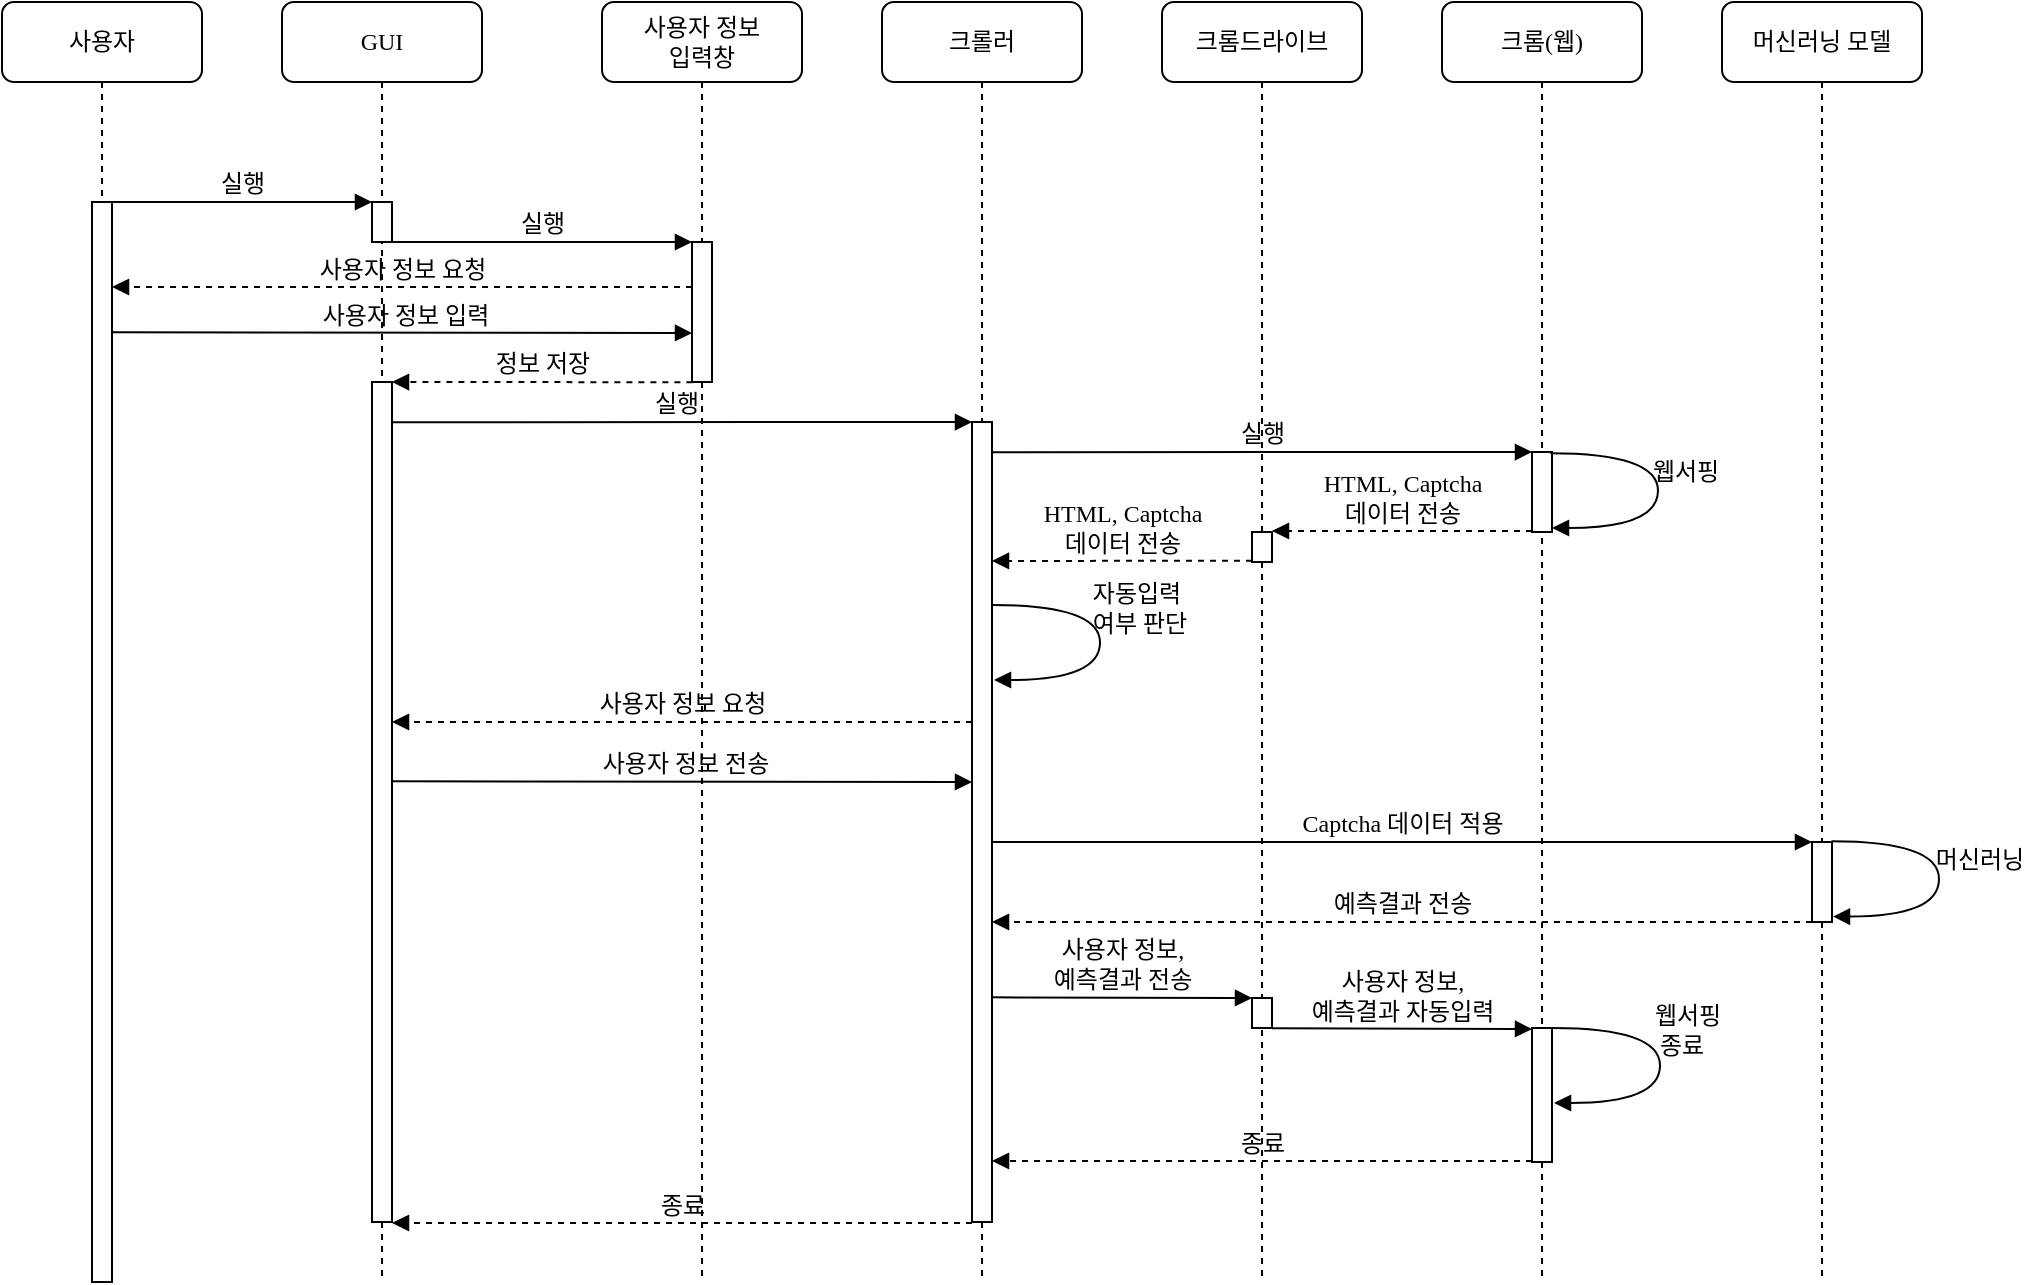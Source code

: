 <mxfile version="10.6.7" type="google"><diagram name="Page-1" id="13e1069c-82ec-6db2-03f1-153e76fe0fe0"><mxGraphModel dx="1356" dy="776" grid="1" gridSize="10" guides="1" tooltips="1" connect="1" arrows="1" fold="1" page="1" pageScale="1" pageWidth="1100" pageHeight="850" background="#ffffff" math="0" shadow="0"><root><mxCell id="0"/><mxCell id="1" parent="0"/><mxCell id="7baba1c4bc27f4b0-2" value="GUI" style="shape=umlLifeline;perimeter=lifelinePerimeter;whiteSpace=wrap;html=1;container=1;collapsible=0;recursiveResize=0;outlineConnect=0;rounded=1;shadow=0;comic=0;labelBackgroundColor=none;strokeColor=#000000;strokeWidth=1;fillColor=#FFFFFF;fontFamily=Verdana;fontSize=12;fontColor=#000000;align=center;" parent="1" vertex="1"><mxGeometry x="240" y="80" width="100" height="640" as="geometry"/></mxCell><mxCell id="7baba1c4bc27f4b0-10" value="" style="html=1;points=[];perimeter=orthogonalPerimeter;rounded=0;shadow=0;comic=0;labelBackgroundColor=none;strokeColor=#000000;strokeWidth=1;fillColor=#FFFFFF;fontFamily=Verdana;fontSize=12;fontColor=#000000;align=center;" parent="7baba1c4bc27f4b0-2" vertex="1"><mxGeometry x="45" y="100" width="10" height="20" as="geometry"/></mxCell><mxCell id="iZ1XZfyx1GLNp0jvg7uN-21" value="" style="html=1;points=[];perimeter=orthogonalPerimeter;rounded=0;shadow=0;comic=0;labelBackgroundColor=none;strokeColor=#000000;strokeWidth=1;fillColor=#FFFFFF;fontFamily=Verdana;fontSize=12;fontColor=#000000;align=center;" parent="7baba1c4bc27f4b0-2" vertex="1"><mxGeometry x="45" y="190" width="10" height="420" as="geometry"/></mxCell><mxCell id="7baba1c4bc27f4b0-3" value="사용자 정보 &lt;br&gt;입력창" style="shape=umlLifeline;perimeter=lifelinePerimeter;whiteSpace=wrap;html=1;container=1;collapsible=0;recursiveResize=0;outlineConnect=0;rounded=1;shadow=0;comic=0;labelBackgroundColor=none;strokeColor=#000000;strokeWidth=1;fillColor=#FFFFFF;fontFamily=Verdana;fontSize=12;fontColor=#000000;align=center;" parent="1" vertex="1"><mxGeometry x="400" y="80" width="100" height="640" as="geometry"/></mxCell><mxCell id="7baba1c4bc27f4b0-13" value="" style="html=1;points=[];perimeter=orthogonalPerimeter;rounded=0;shadow=0;comic=0;labelBackgroundColor=none;strokeColor=#000000;strokeWidth=1;fillColor=#FFFFFF;fontFamily=Verdana;fontSize=12;fontColor=#000000;align=center;" parent="7baba1c4bc27f4b0-3" vertex="1"><mxGeometry x="45" y="120" width="10" height="70" as="geometry"/></mxCell><mxCell id="7baba1c4bc27f4b0-4" value="크롤러" style="shape=umlLifeline;perimeter=lifelinePerimeter;whiteSpace=wrap;html=1;container=1;collapsible=0;recursiveResize=0;outlineConnect=0;rounded=1;shadow=0;comic=0;labelBackgroundColor=none;strokeColor=#000000;strokeWidth=1;fillColor=#FFFFFF;fontFamily=Verdana;fontSize=12;fontColor=#000000;align=center;" parent="1" vertex="1"><mxGeometry x="540" y="80" width="100" height="640" as="geometry"/></mxCell><mxCell id="7baba1c4bc27f4b0-5" value="크롬드라이브" style="shape=umlLifeline;perimeter=lifelinePerimeter;whiteSpace=wrap;html=1;container=1;collapsible=0;recursiveResize=0;outlineConnect=0;rounded=1;shadow=0;comic=0;labelBackgroundColor=none;strokeColor=#000000;strokeWidth=1;fillColor=#FFFFFF;fontFamily=Verdana;fontSize=12;fontColor=#000000;align=center;" parent="1" vertex="1"><mxGeometry x="680" y="80" width="100" height="640" as="geometry"/></mxCell><mxCell id="7baba1c4bc27f4b0-19" value="" style="html=1;points=[];perimeter=orthogonalPerimeter;rounded=0;shadow=0;comic=0;labelBackgroundColor=none;strokeColor=#000000;strokeWidth=1;fillColor=#FFFFFF;fontFamily=Verdana;fontSize=12;fontColor=#000000;align=center;" parent="7baba1c4bc27f4b0-5" vertex="1"><mxGeometry x="45" y="265" width="10" height="15" as="geometry"/></mxCell><mxCell id="iZ1XZfyx1GLNp0jvg7uN-25" value="" style="html=1;points=[];perimeter=orthogonalPerimeter;rounded=0;shadow=0;comic=0;labelBackgroundColor=none;strokeColor=#000000;strokeWidth=1;fillColor=#FFFFFF;fontFamily=Verdana;fontSize=12;fontColor=#000000;align=center;" parent="7baba1c4bc27f4b0-5" vertex="1"><mxGeometry x="45" y="498" width="10" height="15" as="geometry"/></mxCell><mxCell id="7baba1c4bc27f4b0-6" value="크롬(웹)" style="shape=umlLifeline;perimeter=lifelinePerimeter;whiteSpace=wrap;html=1;container=1;collapsible=0;recursiveResize=0;outlineConnect=0;rounded=1;shadow=0;comic=0;labelBackgroundColor=none;strokeColor=#000000;strokeWidth=1;fillColor=#FFFFFF;fontFamily=Verdana;fontSize=12;fontColor=#000000;align=center;" parent="1" vertex="1"><mxGeometry x="820" y="80" width="100" height="640" as="geometry"/></mxCell><mxCell id="iZ1XZfyx1GLNp0jvg7uN-7" value="" style="html=1;points=[];perimeter=orthogonalPerimeter;rounded=0;shadow=0;comic=0;labelBackgroundColor=none;strokeColor=#000000;strokeWidth=1;fillColor=#FFFFFF;fontFamily=Verdana;fontSize=12;fontColor=#000000;align=center;" parent="7baba1c4bc27f4b0-6" vertex="1"><mxGeometry x="45" y="225" width="10" height="40" as="geometry"/></mxCell><mxCell id="iZ1XZfyx1GLNp0jvg7uN-27" value="" style="html=1;points=[];perimeter=orthogonalPerimeter;rounded=0;shadow=0;comic=0;labelBackgroundColor=none;strokeColor=#000000;strokeWidth=1;fillColor=#FFFFFF;fontFamily=Verdana;fontSize=12;fontColor=#000000;align=center;" parent="7baba1c4bc27f4b0-6" vertex="1"><mxGeometry x="45" y="513" width="10" height="67" as="geometry"/></mxCell><mxCell id="7baba1c4bc27f4b0-7" value="머신러닝 모델" style="shape=umlLifeline;perimeter=lifelinePerimeter;whiteSpace=wrap;html=1;container=1;collapsible=0;recursiveResize=0;outlineConnect=0;rounded=1;shadow=0;comic=0;labelBackgroundColor=none;strokeColor=#000000;strokeWidth=1;fillColor=#FFFFFF;fontFamily=Verdana;fontSize=12;fontColor=#000000;align=center;" parent="1" vertex="1"><mxGeometry x="960" y="80" width="100" height="640" as="geometry"/></mxCell><mxCell id="7baba1c4bc27f4b0-8" value="사용자" style="shape=umlLifeline;perimeter=lifelinePerimeter;whiteSpace=wrap;html=1;container=1;collapsible=0;recursiveResize=0;outlineConnect=0;rounded=1;shadow=0;comic=0;labelBackgroundColor=none;strokeColor=#000000;strokeWidth=1;fillColor=#FFFFFF;fontFamily=Verdana;fontSize=12;fontColor=#000000;align=center;" parent="1" vertex="1"><mxGeometry x="100" y="80" width="100" height="640" as="geometry"/></mxCell><mxCell id="7baba1c4bc27f4b0-9" value="" style="html=1;points=[];perimeter=orthogonalPerimeter;rounded=0;shadow=0;comic=0;labelBackgroundColor=none;strokeColor=#000000;strokeWidth=1;fillColor=#FFFFFF;fontFamily=Verdana;fontSize=12;fontColor=#000000;align=center;" parent="7baba1c4bc27f4b0-8" vertex="1"><mxGeometry x="45" y="100" width="10" height="540" as="geometry"/></mxCell><mxCell id="7baba1c4bc27f4b0-16" value="" style="html=1;points=[];perimeter=orthogonalPerimeter;rounded=0;shadow=0;comic=0;labelBackgroundColor=none;strokeColor=#000000;strokeWidth=1;fillColor=#FFFFFF;fontFamily=Verdana;fontSize=12;fontColor=#000000;align=center;" parent="1" vertex="1"><mxGeometry x="585" y="290" width="10" height="400" as="geometry"/></mxCell><mxCell id="7baba1c4bc27f4b0-25" value="" style="html=1;points=[];perimeter=orthogonalPerimeter;rounded=0;shadow=0;comic=0;labelBackgroundColor=none;strokeColor=#000000;strokeWidth=1;fillColor=#FFFFFF;fontFamily=Verdana;fontSize=12;fontColor=#000000;align=center;" parent="1" vertex="1"><mxGeometry x="1005" y="500" width="10" height="40" as="geometry"/></mxCell><mxCell id="7baba1c4bc27f4b0-11" value="실행" style="html=1;verticalAlign=bottom;endArrow=block;entryX=0;entryY=0;labelBackgroundColor=none;fontFamily=Verdana;fontSize=12;edgeStyle=elbowEdgeStyle;elbow=vertical;" parent="1" source="7baba1c4bc27f4b0-9" target="7baba1c4bc27f4b0-10" edge="1"><mxGeometry relative="1" as="geometry"><mxPoint x="220" y="190" as="sourcePoint"/></mxGeometry></mxCell><mxCell id="iZ1XZfyx1GLNp0jvg7uN-2" value="&amp;nbsp;사용자 정보 입력" style="html=1;verticalAlign=bottom;endArrow=block;labelBackgroundColor=none;fontFamily=Verdana;fontSize=12;edgeStyle=elbowEdgeStyle;elbow=vertical;" parent="1" edge="1"><mxGeometry relative="1" as="geometry"><mxPoint x="155" y="245.167" as="sourcePoint"/><mxPoint x="445" y="245.5" as="targetPoint"/></mxGeometry></mxCell><mxCell id="iZ1XZfyx1GLNp0jvg7uN-3" value="실행&amp;nbsp;&amp;nbsp;" style="html=1;verticalAlign=bottom;endArrow=block;labelBackgroundColor=none;fontFamily=Verdana;fontSize=12;edgeStyle=elbowEdgeStyle;elbow=vertical;" parent="1" target="7baba1c4bc27f4b0-16" edge="1"><mxGeometry relative="1" as="geometry"><mxPoint x="295" y="290.103" as="sourcePoint"/><mxPoint x="580" y="290" as="targetPoint"/></mxGeometry></mxCell><mxCell id="iZ1XZfyx1GLNp0jvg7uN-6" value="정보 저장" style="html=1;verticalAlign=bottom;endArrow=block;entryX=0;entryY=0;labelBackgroundColor=none;fontFamily=Verdana;fontSize=12;edgeStyle=elbowEdgeStyle;elbow=vertical;strokeColor=#000000;dashed=1;" parent="1" edge="1"><mxGeometry relative="1" as="geometry"><mxPoint x="445.207" y="270.103" as="sourcePoint"/><mxPoint x="295" y="270.103" as="targetPoint"/></mxGeometry></mxCell><mxCell id="iZ1XZfyx1GLNp0jvg7uN-8" value="실행" style="html=1;verticalAlign=bottom;endArrow=block;labelBackgroundColor=none;fontFamily=Verdana;fontSize=12;edgeStyle=elbowEdgeStyle;elbow=vertical;" parent="1" edge="1"><mxGeometry relative="1" as="geometry"><mxPoint x="594.879" y="305.103" as="sourcePoint"/><mxPoint x="865" y="305.095" as="targetPoint"/></mxGeometry></mxCell><mxCell id="iZ1XZfyx1GLNp0jvg7uN-9" value="&amp;nbsp; &amp;nbsp; &amp;nbsp; &amp;nbsp; &amp;nbsp;웹서핑&lt;br&gt;" style="html=1;verticalAlign=bottom;endArrow=block;labelBackgroundColor=none;fontFamily=Verdana;fontSize=12;elbow=vertical;edgeStyle=orthogonalEdgeStyle;curved=1;exitX=1.038;exitY=0.345;exitPerimeter=0;" parent="1" target="iZ1XZfyx1GLNp0jvg7uN-7" edge="1"><mxGeometry relative="1" as="geometry"><mxPoint x="874.206" y="305.588" as="sourcePoint"/><mxPoint x="879" y="343" as="targetPoint"/><Array as="points"><mxPoint x="928" y="305"/><mxPoint x="928" y="343"/></Array></mxGeometry></mxCell><mxCell id="iZ1XZfyx1GLNp0jvg7uN-11" value="HTML, Captcha &lt;br&gt;데이터 전송" style="html=1;verticalAlign=bottom;endArrow=block;labelBackgroundColor=none;fontFamily=Verdana;fontSize=12;edgeStyle=elbowEdgeStyle;elbow=vertical;strokeColor=#000000;dashed=1;" parent="1" source="iZ1XZfyx1GLNp0jvg7uN-7" edge="1"><mxGeometry relative="1" as="geometry"><mxPoint x="860" y="344.5" as="sourcePoint"/><mxPoint x="735" y="344.5" as="targetPoint"/></mxGeometry></mxCell><mxCell id="iZ1XZfyx1GLNp0jvg7uN-13" value="HTML, Captcha &lt;br&gt;데이터 전송" style="html=1;verticalAlign=bottom;endArrow=block;labelBackgroundColor=none;fontFamily=Verdana;fontSize=12;edgeStyle=elbowEdgeStyle;elbow=vertical;strokeColor=#000000;dashed=1;" parent="1" edge="1"><mxGeometry relative="1" as="geometry"><mxPoint x="725" y="359.333" as="sourcePoint"/><mxPoint x="595" y="359.5" as="targetPoint"/></mxGeometry></mxCell><mxCell id="iZ1XZfyx1GLNp0jvg7uN-14" value="&lt;br&gt;&amp;nbsp; &amp;nbsp; &amp;nbsp; &amp;nbsp; &amp;nbsp; &amp;nbsp; 자동입력&lt;br&gt;&amp;nbsp; &amp;nbsp; &amp;nbsp; &amp;nbsp; &amp;nbsp; &amp;nbsp; &amp;nbsp;여부 판단" style="html=1;verticalAlign=bottom;endArrow=block;labelBackgroundColor=none;fontFamily=Verdana;fontSize=12;elbow=vertical;edgeStyle=orthogonalEdgeStyle;curved=1;exitX=1.038;exitY=0.345;exitPerimeter=0;" parent="1" edge="1"><mxGeometry relative="1" as="geometry"><mxPoint x="595.167" y="381.5" as="sourcePoint"/><mxPoint x="596" y="419" as="targetPoint"/><Array as="points"><mxPoint x="649" y="381"/><mxPoint x="649" y="419"/></Array></mxGeometry></mxCell><mxCell id="iZ1XZfyx1GLNp0jvg7uN-15" value="사용자 정보 요청" style="html=1;verticalAlign=bottom;endArrow=block;entryX=0;entryY=0;labelBackgroundColor=none;fontFamily=Verdana;fontSize=12;edgeStyle=elbowEdgeStyle;elbow=vertical;strokeColor=#000000;dashed=1;" parent="1" source="7baba1c4bc27f4b0-16" edge="1"><mxGeometry relative="1" as="geometry"><mxPoint x="445.207" y="440.103" as="sourcePoint"/><mxPoint x="295" y="440.103" as="targetPoint"/></mxGeometry></mxCell><mxCell id="iZ1XZfyx1GLNp0jvg7uN-17" value="&amp;nbsp;사용자 정보 전송" style="html=1;verticalAlign=bottom;endArrow=block;labelBackgroundColor=none;fontFamily=Verdana;fontSize=12;edgeStyle=elbowEdgeStyle;elbow=vertical;" parent="1" edge="1"><mxGeometry relative="1" as="geometry"><mxPoint x="295" y="469.667" as="sourcePoint"/><mxPoint x="585" y="470.0" as="targetPoint"/></mxGeometry></mxCell><mxCell id="iZ1XZfyx1GLNp0jvg7uN-18" value="사용자 정보 요청" style="html=1;verticalAlign=bottom;endArrow=block;entryX=0;entryY=0;labelBackgroundColor=none;fontFamily=Verdana;fontSize=12;edgeStyle=elbowEdgeStyle;elbow=vertical;strokeColor=#000000;dashed=1;" parent="1" edge="1"><mxGeometry relative="1" as="geometry"><mxPoint x="445" y="222.5" as="sourcePoint"/><mxPoint x="155" y="222.103" as="targetPoint"/></mxGeometry></mxCell><mxCell id="iZ1XZfyx1GLNp0jvg7uN-20" value="실행" style="html=1;verticalAlign=bottom;endArrow=block;entryX=0;entryY=0;labelBackgroundColor=none;fontFamily=Verdana;fontSize=12;edgeStyle=elbowEdgeStyle;elbow=vertical;" parent="1" source="7baba1c4bc27f4b0-10" edge="1"><mxGeometry relative="1" as="geometry"><mxPoint x="310" y="200.5" as="sourcePoint"/><mxPoint x="445" y="200.167" as="targetPoint"/></mxGeometry></mxCell><mxCell id="iZ1XZfyx1GLNp0jvg7uN-22" value="Captcha 데이터 적용" style="html=1;verticalAlign=bottom;endArrow=block;labelBackgroundColor=none;fontFamily=Verdana;fontSize=12;edgeStyle=elbowEdgeStyle;elbow=vertical;" parent="1" source="7baba1c4bc27f4b0-16" edge="1"><mxGeometry relative="1" as="geometry"><mxPoint x="600" y="500" as="sourcePoint"/><mxPoint x="1005" y="500" as="targetPoint"/></mxGeometry></mxCell><mxCell id="iZ1XZfyx1GLNp0jvg7uN-23" value="&amp;nbsp; &amp;nbsp; &amp;nbsp; &amp;nbsp; &amp;nbsp; &amp;nbsp; &amp;nbsp;머신러닝&lt;br&gt;" style="html=1;verticalAlign=bottom;endArrow=block;labelBackgroundColor=none;fontFamily=Verdana;fontSize=12;elbow=vertical;edgeStyle=orthogonalEdgeStyle;curved=1;exitX=1.038;exitY=0.345;exitPerimeter=0;" parent="1" edge="1"><mxGeometry relative="1" as="geometry"><mxPoint x="1014.786" y="499.571" as="sourcePoint"/><mxPoint x="1015.5" y="537.286" as="targetPoint"/><Array as="points"><mxPoint x="1068.5" y="499"/><mxPoint x="1068.5" y="537"/></Array></mxGeometry></mxCell><mxCell id="iZ1XZfyx1GLNp0jvg7uN-24" value="예측결과 전송" style="html=1;verticalAlign=bottom;endArrow=block;entryX=0;entryY=0;labelBackgroundColor=none;fontFamily=Verdana;fontSize=12;edgeStyle=elbowEdgeStyle;elbow=vertical;strokeColor=#000000;dashed=1;" parent="1" source="7baba1c4bc27f4b0-25" edge="1"><mxGeometry relative="1" as="geometry"><mxPoint x="885" y="539.857" as="sourcePoint"/><mxPoint x="595" y="540.103" as="targetPoint"/></mxGeometry></mxCell><mxCell id="iZ1XZfyx1GLNp0jvg7uN-26" value="사용자 정보,&lt;br&gt;예측결과 전송&lt;br&gt;" style="html=1;verticalAlign=bottom;endArrow=block;labelBackgroundColor=none;fontFamily=Verdana;fontSize=12;edgeStyle=elbowEdgeStyle;elbow=vertical;" parent="1" edge="1"><mxGeometry relative="1" as="geometry"><mxPoint x="595" y="577.667" as="sourcePoint"/><mxPoint x="725" y="578" as="targetPoint"/></mxGeometry></mxCell><mxCell id="iZ1XZfyx1GLNp0jvg7uN-28" value="사용자 정보,&lt;br&gt;예측결과 자동입력&lt;br&gt;" style="html=1;verticalAlign=bottom;endArrow=block;labelBackgroundColor=none;fontFamily=Verdana;fontSize=12;edgeStyle=elbowEdgeStyle;elbow=vertical;" parent="1" edge="1"><mxGeometry relative="1" as="geometry"><mxPoint x="735" y="593.167" as="sourcePoint"/><mxPoint x="865" y="593.5" as="targetPoint"/></mxGeometry></mxCell><mxCell id="iZ1XZfyx1GLNp0jvg7uN-30" value="&amp;nbsp; &amp;nbsp; &amp;nbsp; &amp;nbsp; &amp;nbsp;웹서핑&lt;br&gt;&amp;nbsp; &amp;nbsp; &amp;nbsp; &amp;nbsp;종료&lt;br&gt;" style="html=1;verticalAlign=bottom;endArrow=block;labelBackgroundColor=none;fontFamily=Verdana;fontSize=12;elbow=vertical;edgeStyle=orthogonalEdgeStyle;curved=1;exitX=1.038;exitY=0.345;exitPerimeter=0;" parent="1" edge="1"><mxGeometry relative="1" as="geometry"><mxPoint x="875.167" y="593" as="sourcePoint"/><mxPoint x="876" y="630.5" as="targetPoint"/><Array as="points"><mxPoint x="929" y="592.5"/><mxPoint x="929" y="630.5"/></Array></mxGeometry></mxCell><mxCell id="iZ1XZfyx1GLNp0jvg7uN-31" value="종료" style="html=1;verticalAlign=bottom;endArrow=block;entryX=0;entryY=0;labelBackgroundColor=none;fontFamily=Verdana;fontSize=12;edgeStyle=elbowEdgeStyle;elbow=vertical;strokeColor=#000000;dashed=1;" parent="1" source="iZ1XZfyx1GLNp0jvg7uN-27" edge="1"><mxGeometry relative="1" as="geometry"><mxPoint x="860" y="660" as="sourcePoint"/><mxPoint x="595" y="659.603" as="targetPoint"/></mxGeometry></mxCell><mxCell id="iZ1XZfyx1GLNp0jvg7uN-32" value="종료" style="html=1;verticalAlign=bottom;endArrow=block;entryX=0;entryY=0;labelBackgroundColor=none;fontFamily=Verdana;fontSize=12;edgeStyle=elbowEdgeStyle;elbow=vertical;strokeColor=#000000;dashed=1;" parent="1" edge="1"><mxGeometry relative="1" as="geometry"><mxPoint x="585" y="690.5" as="sourcePoint"/><mxPoint x="295" y="690.103" as="targetPoint"/></mxGeometry></mxCell></root></mxGraphModel></diagram><diagram id="XmAU95Qce0K4NcaxqTAn" name="Page-2"><mxGraphModel dx="1356" dy="776" grid="1" gridSize="10" guides="1" tooltips="1" connect="1" arrows="1" fold="1" page="1" pageScale="1" pageWidth="827" pageHeight="1169" math="0" shadow="0"><root><mxCell id="9aclSt2DFOOfqHywjAqK-0"/><mxCell id="9aclSt2DFOOfqHywjAqK-1" parent="9aclSt2DFOOfqHywjAqK-0"/><mxCell id="9aclSt2DFOOfqHywjAqK-2" value="GUI" style="shape=umlLifeline;perimeter=lifelinePerimeter;whiteSpace=wrap;html=1;container=1;collapsible=0;recursiveResize=0;outlineConnect=0;rounded=1;shadow=0;comic=0;labelBackgroundColor=none;strokeColor=#000000;strokeWidth=1;fillColor=#FFFFFF;fontFamily=Verdana;fontSize=12;fontColor=#000000;align=center;" vertex="1" parent="9aclSt2DFOOfqHywjAqK-1"><mxGeometry x="240" y="80" width="100" height="240" as="geometry"/></mxCell><mxCell id="9aclSt2DFOOfqHywjAqK-3" value="" style="html=1;points=[];perimeter=orthogonalPerimeter;rounded=0;shadow=0;comic=0;labelBackgroundColor=none;strokeColor=#000000;strokeWidth=1;fillColor=#FFFFFF;fontFamily=Verdana;fontSize=12;fontColor=#000000;align=center;" vertex="1" parent="9aclSt2DFOOfqHywjAqK-2"><mxGeometry x="45" y="100" width="10" height="20" as="geometry"/></mxCell><mxCell id="9aclSt2DFOOfqHywjAqK-4" value="" style="html=1;points=[];perimeter=orthogonalPerimeter;rounded=0;shadow=0;comic=0;labelBackgroundColor=none;strokeColor=#000000;strokeWidth=1;fillColor=#FFFFFF;fontFamily=Verdana;fontSize=12;fontColor=#000000;align=center;" vertex="1" parent="9aclSt2DFOOfqHywjAqK-2"><mxGeometry x="45" y="190" width="10" height="20" as="geometry"/></mxCell><mxCell id="9aclSt2DFOOfqHywjAqK-5" value="사용자 정보 &lt;br&gt;입력창" style="shape=umlLifeline;perimeter=lifelinePerimeter;whiteSpace=wrap;html=1;container=1;collapsible=0;recursiveResize=0;outlineConnect=0;rounded=1;shadow=0;comic=0;labelBackgroundColor=none;strokeColor=#000000;strokeWidth=1;fillColor=#FFFFFF;fontFamily=Verdana;fontSize=12;fontColor=#000000;align=center;" vertex="1" parent="9aclSt2DFOOfqHywjAqK-1"><mxGeometry x="400" y="80" width="100" height="240" as="geometry"/></mxCell><mxCell id="9aclSt2DFOOfqHywjAqK-6" value="" style="html=1;points=[];perimeter=orthogonalPerimeter;rounded=0;shadow=0;comic=0;labelBackgroundColor=none;strokeColor=#000000;strokeWidth=1;fillColor=#FFFFFF;fontFamily=Verdana;fontSize=12;fontColor=#000000;align=center;" vertex="1" parent="9aclSt2DFOOfqHywjAqK-5"><mxGeometry x="45" y="120" width="10" height="70" as="geometry"/></mxCell><mxCell id="9aclSt2DFOOfqHywjAqK-15" value="사용자" style="shape=umlLifeline;perimeter=lifelinePerimeter;whiteSpace=wrap;html=1;container=1;collapsible=0;recursiveResize=0;outlineConnect=0;rounded=1;shadow=0;comic=0;labelBackgroundColor=none;strokeColor=#000000;strokeWidth=1;fillColor=#FFFFFF;fontFamily=Verdana;fontSize=12;fontColor=#000000;align=center;" vertex="1" parent="9aclSt2DFOOfqHywjAqK-1"><mxGeometry x="100" y="80" width="100" height="240" as="geometry"/></mxCell><mxCell id="9aclSt2DFOOfqHywjAqK-16" value="" style="html=1;points=[];perimeter=orthogonalPerimeter;rounded=0;shadow=0;comic=0;labelBackgroundColor=none;strokeColor=#000000;strokeWidth=1;fillColor=#FFFFFF;fontFamily=Verdana;fontSize=12;fontColor=#000000;align=center;" vertex="1" parent="9aclSt2DFOOfqHywjAqK-15"><mxGeometry x="45" y="100" width="10" height="110" as="geometry"/></mxCell><mxCell id="9aclSt2DFOOfqHywjAqK-19" value="실행" style="html=1;verticalAlign=bottom;endArrow=block;entryX=0;entryY=0;labelBackgroundColor=none;fontFamily=Verdana;fontSize=12;edgeStyle=elbowEdgeStyle;elbow=vertical;" edge="1" parent="9aclSt2DFOOfqHywjAqK-1" source="9aclSt2DFOOfqHywjAqK-16" target="9aclSt2DFOOfqHywjAqK-3"><mxGeometry relative="1" as="geometry"><mxPoint x="220" y="190" as="sourcePoint"/></mxGeometry></mxCell><mxCell id="9aclSt2DFOOfqHywjAqK-20" value="&amp;nbsp;사용자 정보 입력" style="html=1;verticalAlign=bottom;endArrow=block;labelBackgroundColor=none;fontFamily=Verdana;fontSize=12;edgeStyle=elbowEdgeStyle;elbow=vertical;" edge="1" parent="9aclSt2DFOOfqHywjAqK-1"><mxGeometry relative="1" as="geometry"><mxPoint x="155" y="245.167" as="sourcePoint"/><mxPoint x="445" y="245.5" as="targetPoint"/></mxGeometry></mxCell><mxCell id="9aclSt2DFOOfqHywjAqK-22" value="정보 저장" style="html=1;verticalAlign=bottom;endArrow=block;entryX=0;entryY=0;labelBackgroundColor=none;fontFamily=Verdana;fontSize=12;edgeStyle=elbowEdgeStyle;elbow=vertical;strokeColor=#000000;dashed=1;" edge="1" parent="9aclSt2DFOOfqHywjAqK-1"><mxGeometry relative="1" as="geometry"><mxPoint x="445.207" y="270.103" as="sourcePoint"/><mxPoint x="295" y="270.103" as="targetPoint"/></mxGeometry></mxCell><mxCell id="9aclSt2DFOOfqHywjAqK-30" value="사용자 정보 요청" style="html=1;verticalAlign=bottom;endArrow=block;entryX=0;entryY=0;labelBackgroundColor=none;fontFamily=Verdana;fontSize=12;edgeStyle=elbowEdgeStyle;elbow=vertical;strokeColor=#000000;dashed=1;" edge="1" parent="9aclSt2DFOOfqHywjAqK-1"><mxGeometry relative="1" as="geometry"><mxPoint x="445" y="222.5" as="sourcePoint"/><mxPoint x="155" y="222.103" as="targetPoint"/></mxGeometry></mxCell><mxCell id="9aclSt2DFOOfqHywjAqK-31" value="실행" style="html=1;verticalAlign=bottom;endArrow=block;entryX=0;entryY=0;labelBackgroundColor=none;fontFamily=Verdana;fontSize=12;edgeStyle=elbowEdgeStyle;elbow=vertical;" edge="1" parent="9aclSt2DFOOfqHywjAqK-1" source="9aclSt2DFOOfqHywjAqK-3"><mxGeometry relative="1" as="geometry"><mxPoint x="310" y="200.5" as="sourcePoint"/><mxPoint x="445" y="200.167" as="targetPoint"/></mxGeometry></mxCell></root></mxGraphModel></diagram><diagram id="Rp5d8Oh5DirWd7ieS8sa" name="Page-3"><mxGraphModel dx="1356" dy="776" grid="1" gridSize="10" guides="1" tooltips="1" connect="1" arrows="1" fold="1" page="1" pageScale="1" pageWidth="827" pageHeight="1169" math="0" shadow="0"><root><mxCell id="sPKVEP68ijorRdUFG5cE-0"/><mxCell id="sPKVEP68ijorRdUFG5cE-1" parent="sPKVEP68ijorRdUFG5cE-0"/><mxCell id="sPKVEP68ijorRdUFG5cE-7" value="크롤러" style="shape=umlLifeline;perimeter=lifelinePerimeter;whiteSpace=wrap;html=1;container=1;collapsible=0;recursiveResize=0;outlineConnect=0;rounded=1;shadow=0;comic=0;labelBackgroundColor=none;strokeColor=#000000;strokeWidth=1;fillColor=#FFFFFF;fontFamily=Verdana;fontSize=12;fontColor=#000000;align=center;" vertex="1" parent="sPKVEP68ijorRdUFG5cE-1"><mxGeometry x="540" y="80" width="100" height="400" as="geometry"/></mxCell><mxCell id="sPKVEP68ijorRdUFG5cE-8" value="크롬드라이브" style="shape=umlLifeline;perimeter=lifelinePerimeter;whiteSpace=wrap;html=1;container=1;collapsible=0;recursiveResize=0;outlineConnect=0;rounded=1;shadow=0;comic=0;labelBackgroundColor=none;strokeColor=#000000;strokeWidth=1;fillColor=#FFFFFF;fontFamily=Verdana;fontSize=12;fontColor=#000000;align=center;" vertex="1" parent="sPKVEP68ijorRdUFG5cE-1"><mxGeometry x="680" y="80" width="100" height="400" as="geometry"/></mxCell><mxCell id="sPKVEP68ijorRdUFG5cE-9" value="" style="html=1;points=[];perimeter=orthogonalPerimeter;rounded=0;shadow=0;comic=0;labelBackgroundColor=none;strokeColor=#000000;strokeWidth=1;fillColor=#FFFFFF;fontFamily=Verdana;fontSize=12;fontColor=#000000;align=center;" vertex="1" parent="sPKVEP68ijorRdUFG5cE-8"><mxGeometry x="45" y="131" width="10" height="15" as="geometry"/></mxCell><mxCell id="sPKVEP68ijorRdUFG5cE-10" value="" style="html=1;points=[];perimeter=orthogonalPerimeter;rounded=0;shadow=0;comic=0;labelBackgroundColor=none;strokeColor=#000000;strokeWidth=1;fillColor=#FFFFFF;fontFamily=Verdana;fontSize=12;fontColor=#000000;align=center;" vertex="1" parent="sPKVEP68ijorRdUFG5cE-8"><mxGeometry x="45" y="281" width="10" height="15" as="geometry"/></mxCell><mxCell id="sPKVEP68ijorRdUFG5cE-11" value="크롬(웹)" style="shape=umlLifeline;perimeter=lifelinePerimeter;whiteSpace=wrap;html=1;container=1;collapsible=0;recursiveResize=0;outlineConnect=0;rounded=1;shadow=0;comic=0;labelBackgroundColor=none;strokeColor=#000000;strokeWidth=1;fillColor=#FFFFFF;fontFamily=Verdana;fontSize=12;fontColor=#000000;align=center;" vertex="1" parent="sPKVEP68ijorRdUFG5cE-1"><mxGeometry x="820" y="80" width="100" height="400" as="geometry"/></mxCell><mxCell id="sPKVEP68ijorRdUFG5cE-12" value="" style="html=1;points=[];perimeter=orthogonalPerimeter;rounded=0;shadow=0;comic=0;labelBackgroundColor=none;strokeColor=#000000;strokeWidth=1;fillColor=#FFFFFF;fontFamily=Verdana;fontSize=12;fontColor=#000000;align=center;" vertex="1" parent="sPKVEP68ijorRdUFG5cE-11"><mxGeometry x="45" y="91" width="10" height="40" as="geometry"/></mxCell><mxCell id="sPKVEP68ijorRdUFG5cE-13" value="" style="html=1;points=[];perimeter=orthogonalPerimeter;rounded=0;shadow=0;comic=0;labelBackgroundColor=none;strokeColor=#000000;strokeWidth=1;fillColor=#FFFFFF;fontFamily=Verdana;fontSize=12;fontColor=#000000;align=center;" vertex="1" parent="sPKVEP68ijorRdUFG5cE-11"><mxGeometry x="45" y="296" width="10" height="67" as="geometry"/></mxCell><mxCell id="sPKVEP68ijorRdUFG5cE-17" value="" style="html=1;points=[];perimeter=orthogonalPerimeter;rounded=0;shadow=0;comic=0;labelBackgroundColor=none;strokeColor=#000000;strokeWidth=1;fillColor=#FFFFFF;fontFamily=Verdana;fontSize=12;fontColor=#000000;align=center;" vertex="1" parent="sPKVEP68ijorRdUFG5cE-1"><mxGeometry x="585" y="156" width="10" height="320" as="geometry"/></mxCell><mxCell id="sPKVEP68ijorRdUFG5cE-23" value="실행" style="html=1;verticalAlign=bottom;endArrow=block;labelBackgroundColor=none;fontFamily=Verdana;fontSize=12;edgeStyle=elbowEdgeStyle;elbow=vertical;" edge="1" parent="sPKVEP68ijorRdUFG5cE-1"><mxGeometry relative="1" as="geometry"><mxPoint x="594.879" y="171.103" as="sourcePoint"/><mxPoint x="865" y="171.095" as="targetPoint"/></mxGeometry></mxCell><mxCell id="sPKVEP68ijorRdUFG5cE-24" value="&amp;nbsp; &amp;nbsp; &amp;nbsp; &amp;nbsp; &amp;nbsp;웹서핑&lt;br&gt;" style="html=1;verticalAlign=bottom;endArrow=block;labelBackgroundColor=none;fontFamily=Verdana;fontSize=12;elbow=vertical;edgeStyle=orthogonalEdgeStyle;curved=1;exitX=1.038;exitY=0.345;exitPerimeter=0;" edge="1" parent="sPKVEP68ijorRdUFG5cE-1" target="sPKVEP68ijorRdUFG5cE-12"><mxGeometry relative="1" as="geometry"><mxPoint x="874" y="172" as="sourcePoint"/><mxPoint x="879" y="209" as="targetPoint"/><Array as="points"><mxPoint x="928" y="171"/><mxPoint x="928" y="209"/></Array></mxGeometry></mxCell><mxCell id="sPKVEP68ijorRdUFG5cE-25" value="HTML, Captcha &lt;br&gt;데이터 전송" style="html=1;verticalAlign=bottom;endArrow=block;labelBackgroundColor=none;fontFamily=Verdana;fontSize=12;edgeStyle=elbowEdgeStyle;elbow=vertical;strokeColor=#000000;dashed=1;" edge="1" parent="sPKVEP68ijorRdUFG5cE-1" source="sPKVEP68ijorRdUFG5cE-12"><mxGeometry relative="1" as="geometry"><mxPoint x="860" y="210.5" as="sourcePoint"/><mxPoint x="735" y="210.5" as="targetPoint"/></mxGeometry></mxCell><mxCell id="sPKVEP68ijorRdUFG5cE-26" value="HTML, Captcha &lt;br&gt;데이터 전송" style="html=1;verticalAlign=bottom;endArrow=block;labelBackgroundColor=none;fontFamily=Verdana;fontSize=12;edgeStyle=elbowEdgeStyle;elbow=vertical;strokeColor=#000000;dashed=1;" edge="1" parent="sPKVEP68ijorRdUFG5cE-1"><mxGeometry relative="1" as="geometry"><mxPoint x="725" y="225.333" as="sourcePoint"/><mxPoint x="595" y="225.5" as="targetPoint"/></mxGeometry></mxCell><mxCell id="sPKVEP68ijorRdUFG5cE-27" value="&lt;br&gt;&amp;nbsp; &amp;nbsp; &amp;nbsp; &amp;nbsp; &amp;nbsp; &amp;nbsp; 자동입력&lt;br&gt;&amp;nbsp; &amp;nbsp; &amp;nbsp; &amp;nbsp; &amp;nbsp; &amp;nbsp; &amp;nbsp;여부 판단" style="html=1;verticalAlign=bottom;endArrow=block;labelBackgroundColor=none;fontFamily=Verdana;fontSize=12;elbow=vertical;edgeStyle=orthogonalEdgeStyle;curved=1;exitX=1.038;exitY=0.345;exitPerimeter=0;" edge="1" parent="sPKVEP68ijorRdUFG5cE-1"><mxGeometry relative="1" as="geometry"><mxPoint x="595" y="248" as="sourcePoint"/><mxPoint x="596" y="285" as="targetPoint"/><Array as="points"><mxPoint x="649" y="247"/><mxPoint x="649" y="285"/></Array></mxGeometry></mxCell><mxCell id="sPKVEP68ijorRdUFG5cE-35" value="사용자 정보,&lt;br&gt;예측결과 전송&lt;br&gt;" style="html=1;verticalAlign=bottom;endArrow=block;labelBackgroundColor=none;fontFamily=Verdana;fontSize=12;edgeStyle=elbowEdgeStyle;elbow=vertical;" edge="1" parent="sPKVEP68ijorRdUFG5cE-1"><mxGeometry relative="1" as="geometry"><mxPoint x="595" y="360.667" as="sourcePoint"/><mxPoint x="725" y="361" as="targetPoint"/></mxGeometry></mxCell><mxCell id="sPKVEP68ijorRdUFG5cE-36" value="사용자 정보,&lt;br&gt;예측결과 자동입력&lt;br&gt;" style="html=1;verticalAlign=bottom;endArrow=block;labelBackgroundColor=none;fontFamily=Verdana;fontSize=12;edgeStyle=elbowEdgeStyle;elbow=vertical;" edge="1" parent="sPKVEP68ijorRdUFG5cE-1"><mxGeometry relative="1" as="geometry"><mxPoint x="735" y="376.167" as="sourcePoint"/><mxPoint x="865" y="376.5" as="targetPoint"/></mxGeometry></mxCell><mxCell id="sPKVEP68ijorRdUFG5cE-37" value="&amp;nbsp; &amp;nbsp; &amp;nbsp; &amp;nbsp; &amp;nbsp;웹서핑&lt;br&gt;&amp;nbsp; &amp;nbsp; &amp;nbsp; &amp;nbsp;종료&lt;br&gt;" style="html=1;verticalAlign=bottom;endArrow=block;labelBackgroundColor=none;fontFamily=Verdana;fontSize=12;elbow=vertical;edgeStyle=orthogonalEdgeStyle;curved=1;exitX=1.038;exitY=0.345;exitPerimeter=0;" edge="1" parent="sPKVEP68ijorRdUFG5cE-1"><mxGeometry relative="1" as="geometry"><mxPoint x="875" y="376" as="sourcePoint"/><mxPoint x="876" y="414" as="targetPoint"/><Array as="points"><mxPoint x="929" y="375.5"/><mxPoint x="929" y="413.5"/></Array></mxGeometry></mxCell><mxCell id="sPKVEP68ijorRdUFG5cE-38" value="종료" style="html=1;verticalAlign=bottom;endArrow=block;entryX=0;entryY=0;labelBackgroundColor=none;fontFamily=Verdana;fontSize=12;edgeStyle=elbowEdgeStyle;elbow=vertical;strokeColor=#000000;dashed=1;" edge="1" parent="sPKVEP68ijorRdUFG5cE-1" source="sPKVEP68ijorRdUFG5cE-13"><mxGeometry relative="1" as="geometry"><mxPoint x="860" y="443" as="sourcePoint"/><mxPoint x="595" y="442.603" as="targetPoint"/></mxGeometry></mxCell></root></mxGraphModel></diagram><diagram id="AK5oCCv4TRKeIZSLh2d2" name="Page-4"><mxGraphModel dx="1356" dy="776" grid="1" gridSize="10" guides="1" tooltips="1" connect="1" arrows="1" fold="1" page="1" pageScale="1" pageWidth="827" pageHeight="1169" math="0" shadow="0"><root><mxCell id="ooz1mKXOrs-RC3z_GSZ0-0"/><mxCell id="ooz1mKXOrs-RC3z_GSZ0-1" parent="ooz1mKXOrs-RC3z_GSZ0-0"/><mxCell id="ooz1mKXOrs-RC3z_GSZ0-7" value="크롤러" style="shape=umlLifeline;perimeter=lifelinePerimeter;whiteSpace=wrap;html=1;container=1;collapsible=0;recursiveResize=0;outlineConnect=0;rounded=1;shadow=0;comic=0;labelBackgroundColor=none;strokeColor=#000000;strokeWidth=1;fillColor=#FFFFFF;fontFamily=Verdana;fontSize=12;fontColor=#000000;align=center;" vertex="1" parent="ooz1mKXOrs-RC3z_GSZ0-1"><mxGeometry x="540" y="80" width="100" height="160" as="geometry"/></mxCell><mxCell id="ooz1mKXOrs-RC3z_GSZ0-14" value="머신러닝 모델" style="shape=umlLifeline;perimeter=lifelinePerimeter;whiteSpace=wrap;html=1;container=1;collapsible=0;recursiveResize=0;outlineConnect=0;rounded=1;shadow=0;comic=0;labelBackgroundColor=none;strokeColor=#000000;strokeWidth=1;fillColor=#FFFFFF;fontFamily=Verdana;fontSize=12;fontColor=#000000;align=center;" vertex="1" parent="ooz1mKXOrs-RC3z_GSZ0-1"><mxGeometry x="680" y="80" width="100" height="160" as="geometry"/></mxCell><mxCell id="ooz1mKXOrs-RC3z_GSZ0-18" value="" style="html=1;points=[];perimeter=orthogonalPerimeter;rounded=0;shadow=0;comic=0;labelBackgroundColor=none;strokeColor=#000000;strokeWidth=1;fillColor=#FFFFFF;fontFamily=Verdana;fontSize=12;fontColor=#000000;align=center;" vertex="1" parent="ooz1mKXOrs-RC3z_GSZ0-14"><mxGeometry x="45" y="70" width="10" height="40" as="geometry"/></mxCell><mxCell id="ooz1mKXOrs-RC3z_GSZ0-17" value="" style="html=1;points=[];perimeter=orthogonalPerimeter;rounded=0;shadow=0;comic=0;labelBackgroundColor=none;strokeColor=#000000;strokeWidth=1;fillColor=#FFFFFF;fontFamily=Verdana;fontSize=12;fontColor=#000000;align=center;" vertex="1" parent="ooz1mKXOrs-RC3z_GSZ0-1"><mxGeometry x="585" y="130" width="10" height="80" as="geometry"/></mxCell><mxCell id="ooz1mKXOrs-RC3z_GSZ0-34" value="예측결과 전송" style="html=1;verticalAlign=bottom;endArrow=block;entryX=0;entryY=0;labelBackgroundColor=none;fontFamily=Verdana;fontSize=12;edgeStyle=elbowEdgeStyle;elbow=vertical;strokeColor=#000000;dashed=1;" edge="1" parent="ooz1mKXOrs-RC3z_GSZ0-1" source="ooz1mKXOrs-RC3z_GSZ0-18"><mxGeometry relative="1" as="geometry"><mxPoint x="885" y="189.857" as="sourcePoint"/><mxPoint x="595" y="190.103" as="targetPoint"/></mxGeometry></mxCell><mxCell id="8jFQAUcv4yKoBGMRIAmZ-2" value="Captcha 데이터 적용" style="html=1;verticalAlign=bottom;endArrow=block;labelBackgroundColor=none;fontFamily=Verdana;fontSize=12;edgeStyle=elbowEdgeStyle;elbow=vertical;" edge="1" parent="ooz1mKXOrs-RC3z_GSZ0-1"><mxGeometry relative="1" as="geometry"><mxPoint x="595" y="150" as="sourcePoint"/><mxPoint x="725" y="150" as="targetPoint"/></mxGeometry></mxCell></root></mxGraphModel></diagram></mxfile>